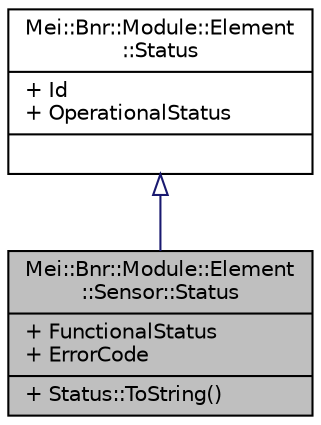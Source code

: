 digraph "Mei::Bnr::Module::Element::Sensor::Status"
{
  edge [fontname="Helvetica",fontsize="10",labelfontname="Helvetica",labelfontsize="10"];
  node [fontname="Helvetica",fontsize="10",shape=record];
  Node1 [label="{Mei::Bnr::Module::Element\l::Sensor::Status\n|+ FunctionalStatus\l+ ErrorCode\l|+ Status::ToString()\l}",height=0.2,width=0.4,color="black", fillcolor="grey75", style="filled", fontcolor="black"];
  Node2 -> Node1 [dir="back",color="midnightblue",fontsize="10",style="solid",arrowtail="onormal",fontname="Helvetica"];
  Node2 [label="{Mei::Bnr::Module::Element\l::Status\n|+ Id\l+ OperationalStatus\l|}",height=0.2,width=0.4,color="black", fillcolor="white", style="filled",URL="$a00080.html",tooltip="Element::Status "];
}
